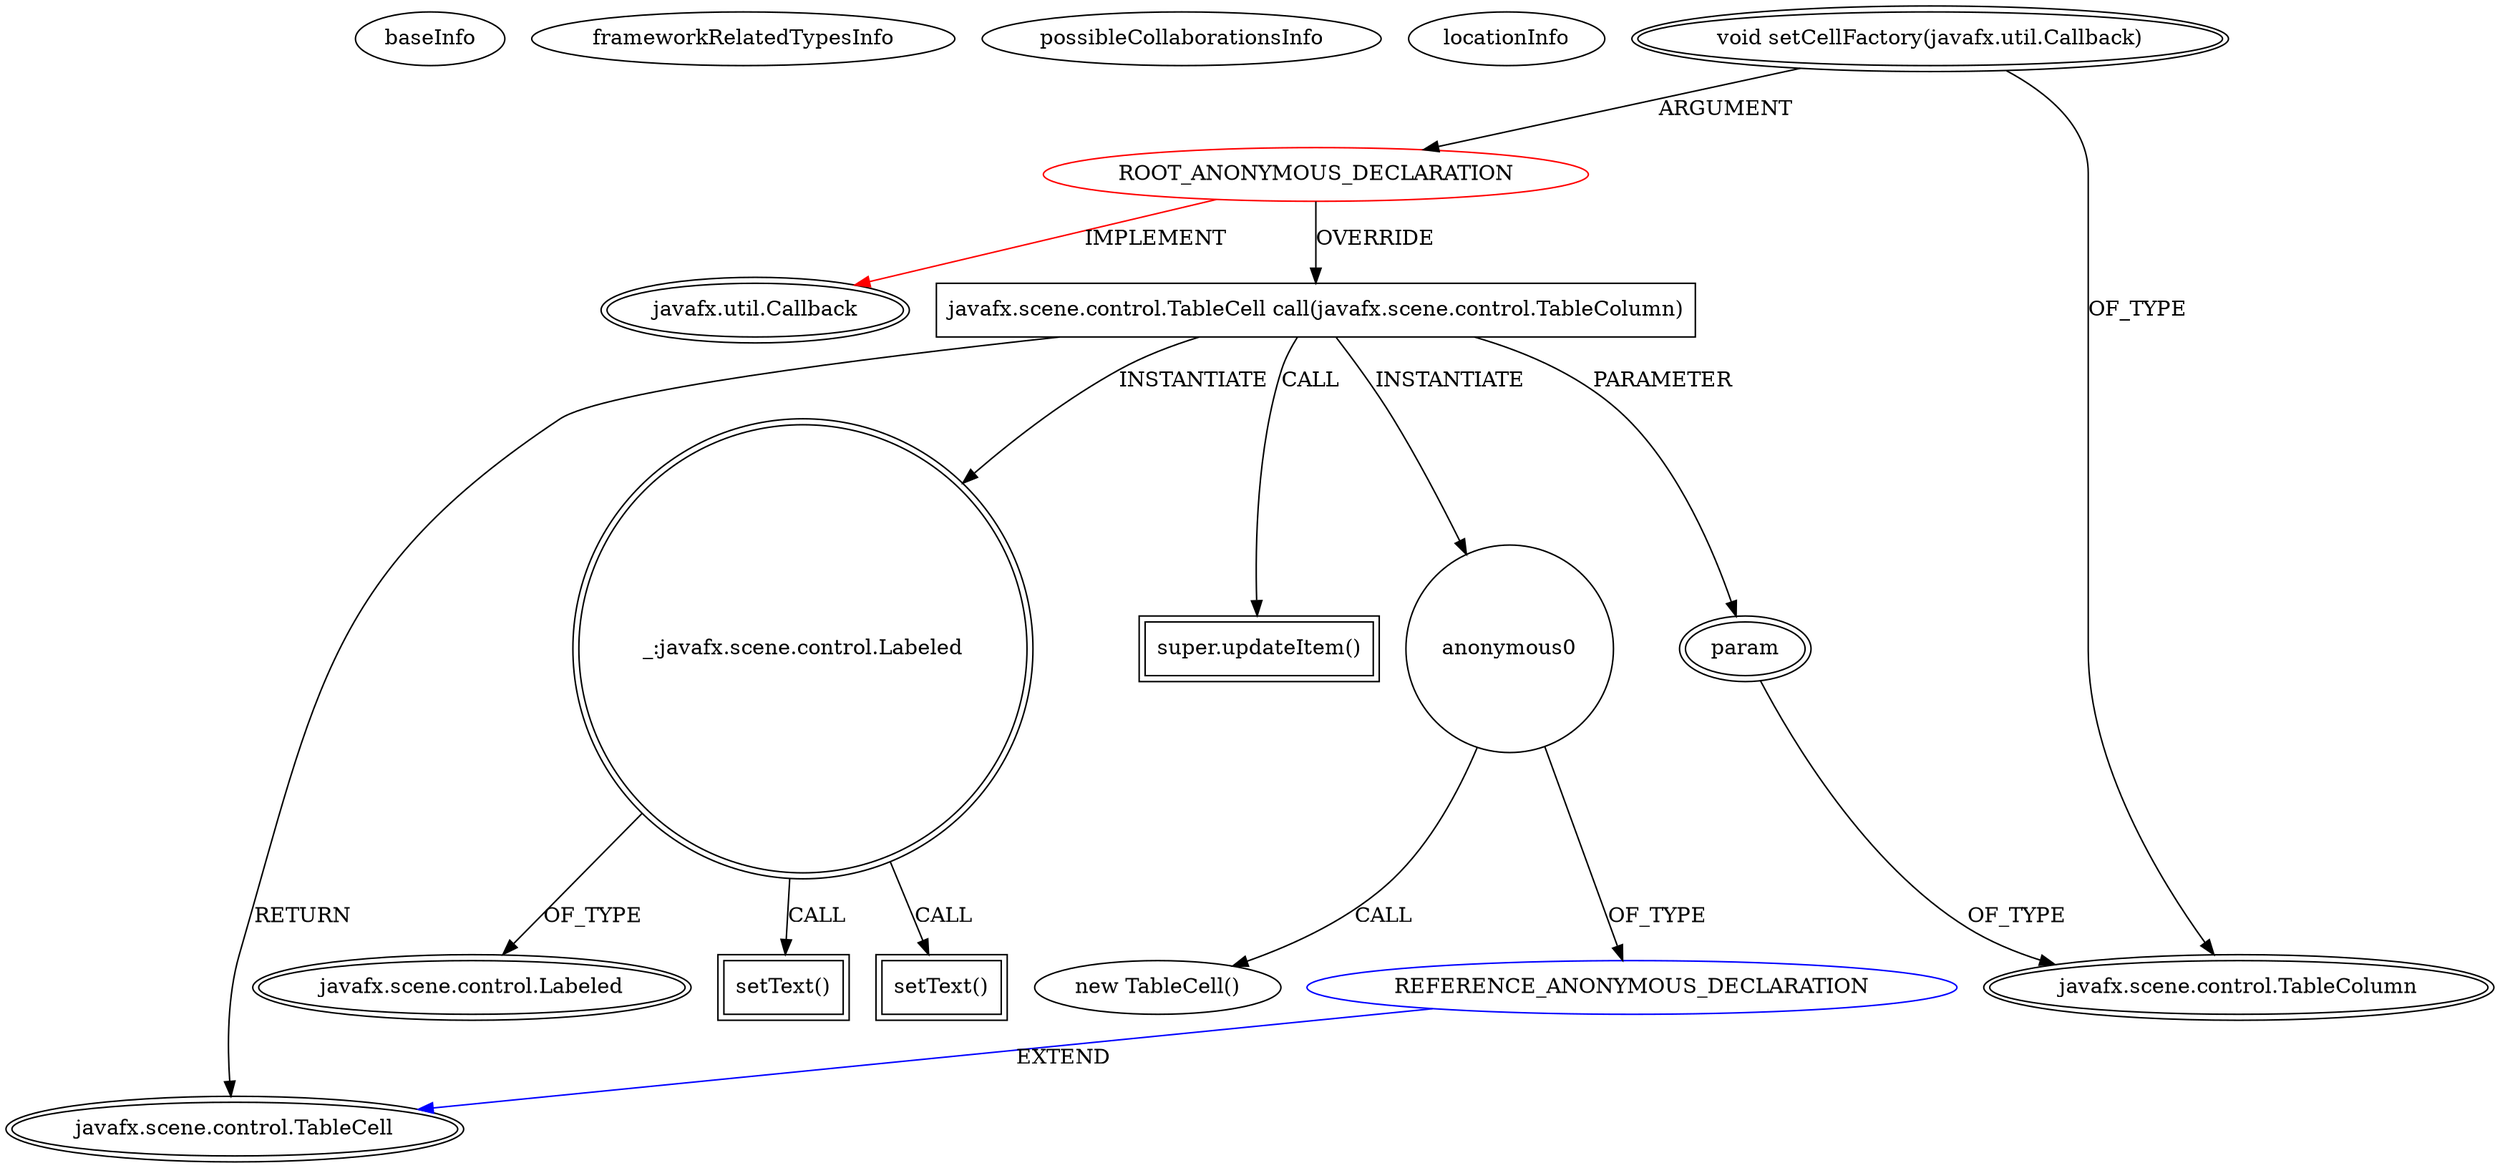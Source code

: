 digraph {
baseInfo[graphId=2079,category="extension_graph",isAnonymous=true,possibleRelation=true]
frameworkRelatedTypesInfo[0="javafx.util.Callback"]
possibleCollaborationsInfo[0="2079~OVERRIDING_METHOD_DECLARATION-INSTANTIATION-~javafx.util.Callback ~javafx.scene.control.TableCell ~true~true"]
locationInfo[projectName="bianconejo-CEFX",filePath="/bianconejo-CEFX/CEFX-master/src/cefx/CEOptionsController.java",contextSignature="void initializeTabTypeLotsTest()",graphId="2079"]
0[label="ROOT_ANONYMOUS_DECLARATION",vertexType="ROOT_ANONYMOUS_DECLARATION",isFrameworkType=false,color=red]
1[label="javafx.util.Callback",vertexType="FRAMEWORK_INTERFACE_TYPE",isFrameworkType=true,peripheries=2]
2[label="void setCellFactory(javafx.util.Callback)",vertexType="OUTSIDE_CALL",isFrameworkType=true,peripheries=2]
3[label="javafx.scene.control.TableColumn",vertexType="FRAMEWORK_CLASS_TYPE",isFrameworkType=true,peripheries=2]
4[label="javafx.scene.control.TableCell call(javafx.scene.control.TableColumn)",vertexType="OVERRIDING_METHOD_DECLARATION",isFrameworkType=false,shape=box]
5[label="javafx.scene.control.TableCell",vertexType="FRAMEWORK_CLASS_TYPE",isFrameworkType=true,peripheries=2]
6[label="param",vertexType="PARAMETER_DECLARATION",isFrameworkType=true,peripheries=2]
9[label="anonymous0",vertexType="VARIABLE_EXPRESION",isFrameworkType=false,shape=circle]
10[label="REFERENCE_ANONYMOUS_DECLARATION",vertexType="REFERENCE_ANONYMOUS_DECLARATION",isFrameworkType=false,color=blue]
8[label="new TableCell()",vertexType="CONSTRUCTOR_CALL",isFrameworkType=false]
12[label="super.updateItem()",vertexType="SUPER_CALL",isFrameworkType=true,peripheries=2,shape=box]
13[label="_:javafx.scene.control.Labeled",vertexType="VARIABLE_EXPRESION",isFrameworkType=true,peripheries=2,shape=circle]
15[label="javafx.scene.control.Labeled",vertexType="FRAMEWORK_CLASS_TYPE",isFrameworkType=true,peripheries=2]
14[label="setText()",vertexType="INSIDE_CALL",isFrameworkType=true,peripheries=2,shape=box]
17[label="setText()",vertexType="INSIDE_CALL",isFrameworkType=true,peripheries=2,shape=box]
0->1[label="IMPLEMENT",color=red]
2->0[label="ARGUMENT"]
2->3[label="OF_TYPE"]
0->4[label="OVERRIDE"]
4->5[label="RETURN"]
6->3[label="OF_TYPE"]
4->6[label="PARAMETER"]
4->9[label="INSTANTIATE"]
10->5[label="EXTEND",color=blue]
9->10[label="OF_TYPE"]
9->8[label="CALL"]
4->12[label="CALL"]
4->13[label="INSTANTIATE"]
13->15[label="OF_TYPE"]
13->14[label="CALL"]
13->17[label="CALL"]
}
